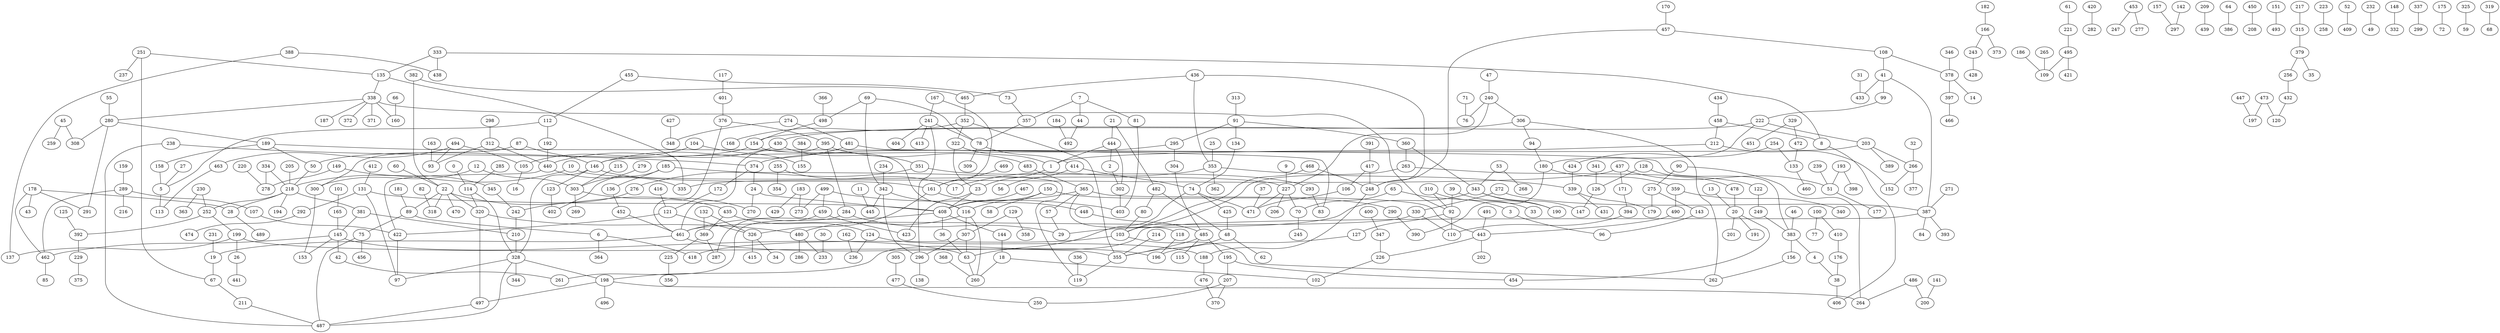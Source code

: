 graph {

300--153   
444--2   
112--5   
303--269   
154--116   
481--83   
487--328   
222--430   
395--461   
118--196   
131--292   
230--363   
23--423   
458--212   
129--358   
292--474   
18--102   
263--122   
178--291   
342--445   
6--364   
67--211   
338--371   
92--127   
127--196   
182--166   
215--303   
243--428   
360--343   
218--194   
275--179   
338--187   
241--78   
101--165   
338--372   
234--342   
485--115   
384--155   
104--155   
45--308   
46--383   
328--198   
387--393   
252--392   
279--303   
221--495   
178--43   
214--355   
310--92   
22--320   
494--105   
24--270   
499--273   
144--18   
22--435   
274--348   
171--394   
2--302   
25--353   
481--146   
293--83   
420--282   
94--180   
298--312   
20--454   
136--452   
87--146   
306--262   
342--296   
435--124   
26--441   
180--390   
365--57   
39--92   
469--161   
378--397   
20--191   
185--136   
394--110   
343--147   
430--351   
255--354   
443--226   
383--4   
12--303   
453--247   
21--444   
108--41   
381--210   
339--431   
145--462   
306--154   
126--147   
467--408   
157--297   
185--119   
73--357   
48--355   
436--465   
302--403   
241--296   
343--29   
38--406   
330--110   
359--490   
4--38   
312--93   
82--318   
498--154   
209--439   
437--335   
392--229   
87--300   
295--374   
27--5   
57--29   
427--348   
63--260   
444--302   
41--99   
64--386   
125--392   
251--237   
142--297   
352--322   
9--227   
345--242   
132--369   
387--198   
218--28   
166--243   
205--218   
22--318   
181--89   
89--75   
280--189   
156--262   
347--226   
78--414   
307--296   
74--63   
238--374   
453--277   
328--344   
227--70   
450--208   
203--266   
477--250   
5--113   
499--403   
151--493   
28--489   
251--135   
435--369   
437--51   
414--56   
24--408   
357--78   
255--17   
382--22   
436--353   
401--376   
47--240   
114--328   
207--250   
263--103   
408--144   
220--278   
6--418   
124--188   
315--379   
55--280   
65--3   
203--389   
452--461   
180--359   
51--177   
272--330   
333--8   
199--137   
227--471   
193--51   
210--328   
444--1   
495--421   
476--370   
241--413   
184--492   
60--22   
461--19   
290--390   
150--58   
116--260   
447--197   
333--135   
222--203   
203--146   
100--410   
387--84   
53--268   
114--320   
12--300   
103--262   
328--97   
90--264   
107--422   
223--258   
131--97   
383--156   
41--387   
374--172   
132--326   
167--241   
338--160   
342--116   
457--108   
266--377   
351--293   
353--17   
166--373   
146--161   
52--409   
135--338   
271--387   
172--121   
334--278   
7--357   
121--326   
251--67   
322--1   
91--360   
334--218   
91--134   
131--408   
329--472   
212--152   
37--471   
232--49   
376--395   
240--306   
148--332   
353--362   
176--38   
400--347   
494--93   
388--438   
490--443   
22--470   
465--352   
432--120   
459--423   
365--443   
272--387   
417--106   
365--118   
483--365   
240--227   
336--119   
145--42   
211--487   
482--48   
230--252   
395--284   
326--415   
41--433   
482--80   
91--295   
70--245   
161--326   
468--248   
7--81   
276--242   
486--200   
352--355   
417--248   
320--480   
100--77   
165--145   
22--89   
7--44   
69--78   
369--225   
199--355   
337--299   
388--137   
295--304   
170--457   
329--451   
23--408   
303--270   
416--121   
252--199   
112--192   
480--286   
238--487   
189--50   
256--432   
21--482   
218--252   
374--24   
304--485   
280--291   
486--264   
189--383   
491--443   
75--487   
161--448   
10--227   
351--276   
105--16   
48--62   
440--335   
397--466   
217--315   
254--133   
81--403   
189--158   
395--483   
207--370   
188--476   
92--110   
78--309   
199--26   
30--233   
249--383   
376--461   
13--20   
284--29   
53--343   
346--378   
422--97   
154--50   
239--51   
284--261   
378--14   
198--264   
65--70   
430--440   
36--63   
121--422   
462--85   
116--307   
368--260   
379--256   
1--23   
198--496   
61--221   
50--218   
19--67   
44--492   
80--103   
425--48   
306--94   
31--433   
322--23   
150--290   
341--126   
305--477   
71--76   
117--401   
225--356   
18--260   
74--425   
69--498   
141--200   
461--196   
478--20   
11--445   
410--176   
289--107   
39--190   
195--454   
0--114   
74--471   
45--259   
412--131   
185--402   
75--456   
150--408   
289--462   
408--36   
457--248   
443--202   
175--72   
360--263   
222--180   
437--171   
459--287   
231--19   
285--114   
359--340   
391--417   
122--249   
3--96   
103--418   
116--480   
183--429   
485--355   
480--233   
163--93   
135--335   
218--381   
473--120   
146--123   
10--218   
434--458   
99--222   
280--308   
145--63   
159--289   
104--105   
198--497   
226--102   
134--74   
227--206   
241--404   
463--113   
183--273   
8--406   
90--275   
353--339   
143--96   
178--462   
195--207   
355--119   
242--210   
20--201   
448--485   
254--424   
186--109   
265--109   
485--195   
495--109   
325--59   
497--487   
365--116   
266--152   
472--133   
333--438   
123--402   
240--76   
440--422   
149--278   
424--339   
468--103   
381--145   
494--463   
128--126   
129--307   
338--92   
436--248   
128--478   
42--261   
319--68   
66--160   
313--91   
124--236   
338--280   
69--342   
330--461   
307--63   
133--460   
320--497   
193--398   
248--188   
229--375   
310--33   
455--112   
149--345   
146--328   
274--481   
352--168   
379--35   
343--190   
366--498   
369--287   
162--236   
455--73   
414--74   
192--440   
108--378   
32--266   
296--138   
408--461   
473--197   
289--216   
312--440   
158--5   
178--28   
382--465   
499--459   
212--1   
326--34   
339--179   
275--143   
106--471   
145--153   
167--161   
458--8   
89--6   
}
